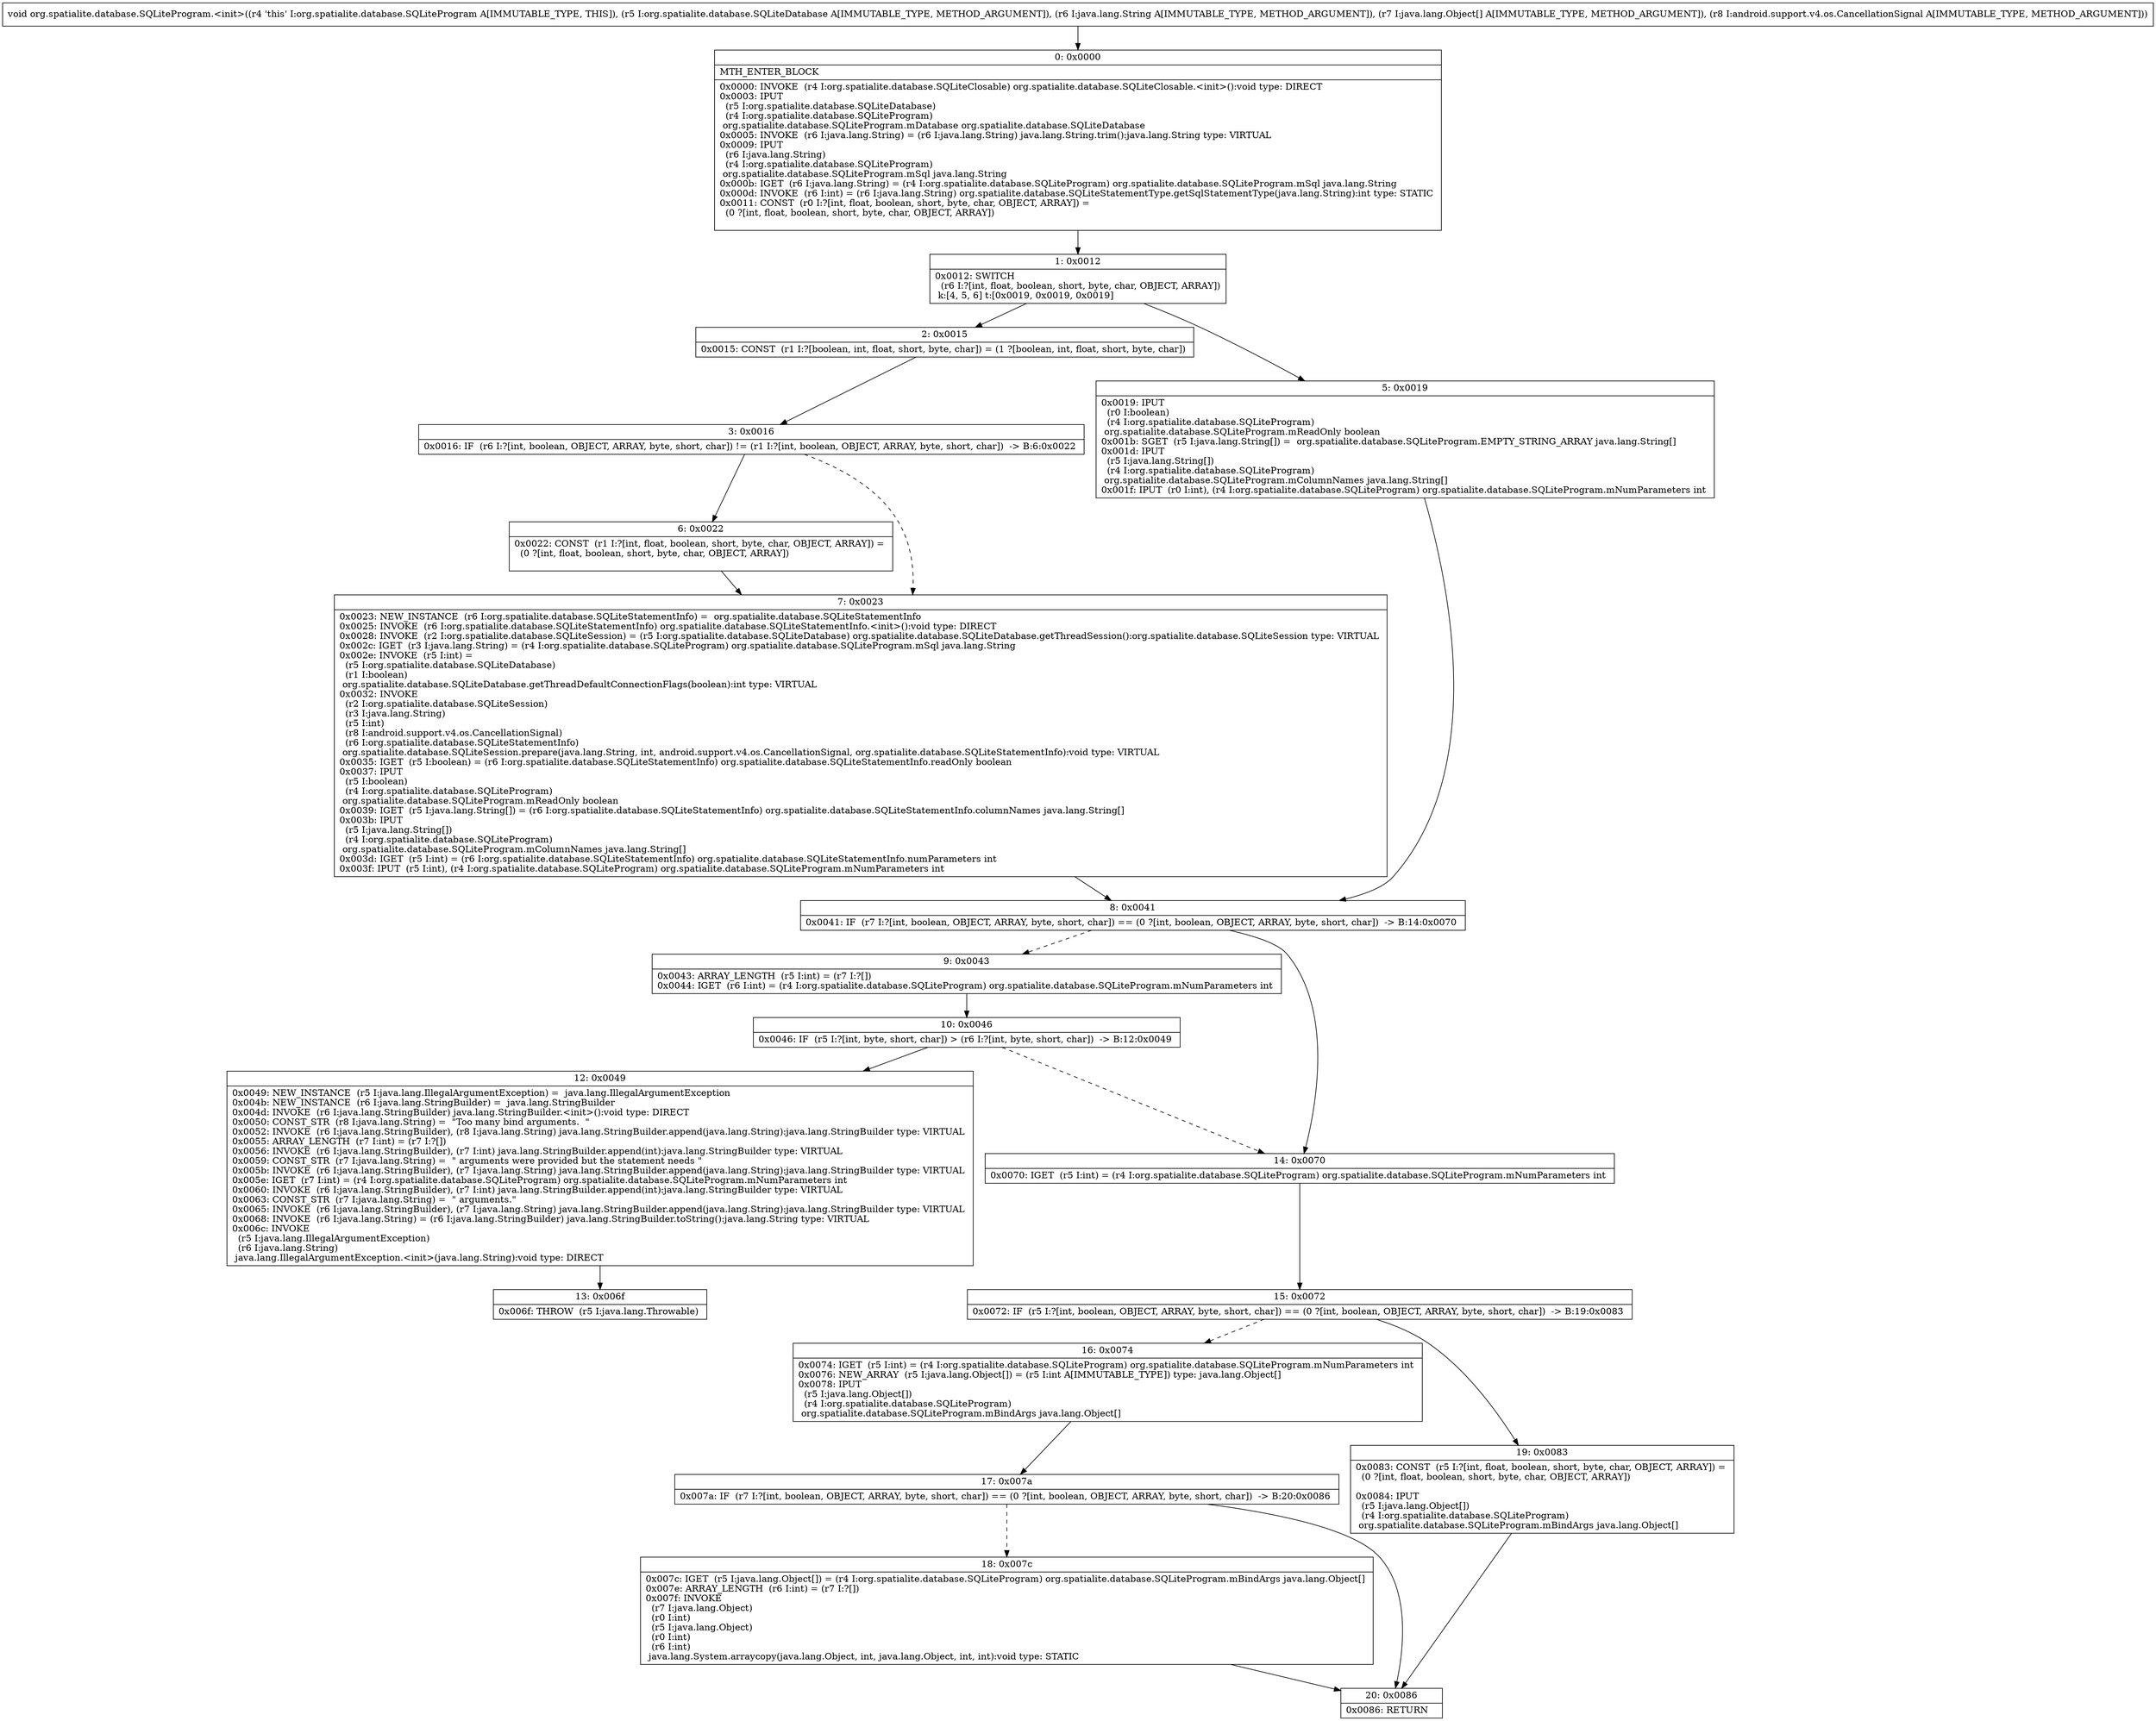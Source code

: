 digraph "CFG fororg.spatialite.database.SQLiteProgram.\<init\>(Lorg\/spatialite\/database\/SQLiteDatabase;Ljava\/lang\/String;[Ljava\/lang\/Object;Landroid\/support\/v4\/os\/CancellationSignal;)V" {
Node_0 [shape=record,label="{0\:\ 0x0000|MTH_ENTER_BLOCK\l|0x0000: INVOKE  (r4 I:org.spatialite.database.SQLiteClosable) org.spatialite.database.SQLiteClosable.\<init\>():void type: DIRECT \l0x0003: IPUT  \l  (r5 I:org.spatialite.database.SQLiteDatabase)\l  (r4 I:org.spatialite.database.SQLiteProgram)\l org.spatialite.database.SQLiteProgram.mDatabase org.spatialite.database.SQLiteDatabase \l0x0005: INVOKE  (r6 I:java.lang.String) = (r6 I:java.lang.String) java.lang.String.trim():java.lang.String type: VIRTUAL \l0x0009: IPUT  \l  (r6 I:java.lang.String)\l  (r4 I:org.spatialite.database.SQLiteProgram)\l org.spatialite.database.SQLiteProgram.mSql java.lang.String \l0x000b: IGET  (r6 I:java.lang.String) = (r4 I:org.spatialite.database.SQLiteProgram) org.spatialite.database.SQLiteProgram.mSql java.lang.String \l0x000d: INVOKE  (r6 I:int) = (r6 I:java.lang.String) org.spatialite.database.SQLiteStatementType.getSqlStatementType(java.lang.String):int type: STATIC \l0x0011: CONST  (r0 I:?[int, float, boolean, short, byte, char, OBJECT, ARRAY]) = \l  (0 ?[int, float, boolean, short, byte, char, OBJECT, ARRAY])\l \l}"];
Node_1 [shape=record,label="{1\:\ 0x0012|0x0012: SWITCH  \l  (r6 I:?[int, float, boolean, short, byte, char, OBJECT, ARRAY])\l k:[4, 5, 6] t:[0x0019, 0x0019, 0x0019] \l}"];
Node_2 [shape=record,label="{2\:\ 0x0015|0x0015: CONST  (r1 I:?[boolean, int, float, short, byte, char]) = (1 ?[boolean, int, float, short, byte, char]) \l}"];
Node_3 [shape=record,label="{3\:\ 0x0016|0x0016: IF  (r6 I:?[int, boolean, OBJECT, ARRAY, byte, short, char]) != (r1 I:?[int, boolean, OBJECT, ARRAY, byte, short, char])  \-\> B:6:0x0022 \l}"];
Node_5 [shape=record,label="{5\:\ 0x0019|0x0019: IPUT  \l  (r0 I:boolean)\l  (r4 I:org.spatialite.database.SQLiteProgram)\l org.spatialite.database.SQLiteProgram.mReadOnly boolean \l0x001b: SGET  (r5 I:java.lang.String[]) =  org.spatialite.database.SQLiteProgram.EMPTY_STRING_ARRAY java.lang.String[] \l0x001d: IPUT  \l  (r5 I:java.lang.String[])\l  (r4 I:org.spatialite.database.SQLiteProgram)\l org.spatialite.database.SQLiteProgram.mColumnNames java.lang.String[] \l0x001f: IPUT  (r0 I:int), (r4 I:org.spatialite.database.SQLiteProgram) org.spatialite.database.SQLiteProgram.mNumParameters int \l}"];
Node_6 [shape=record,label="{6\:\ 0x0022|0x0022: CONST  (r1 I:?[int, float, boolean, short, byte, char, OBJECT, ARRAY]) = \l  (0 ?[int, float, boolean, short, byte, char, OBJECT, ARRAY])\l \l}"];
Node_7 [shape=record,label="{7\:\ 0x0023|0x0023: NEW_INSTANCE  (r6 I:org.spatialite.database.SQLiteStatementInfo) =  org.spatialite.database.SQLiteStatementInfo \l0x0025: INVOKE  (r6 I:org.spatialite.database.SQLiteStatementInfo) org.spatialite.database.SQLiteStatementInfo.\<init\>():void type: DIRECT \l0x0028: INVOKE  (r2 I:org.spatialite.database.SQLiteSession) = (r5 I:org.spatialite.database.SQLiteDatabase) org.spatialite.database.SQLiteDatabase.getThreadSession():org.spatialite.database.SQLiteSession type: VIRTUAL \l0x002c: IGET  (r3 I:java.lang.String) = (r4 I:org.spatialite.database.SQLiteProgram) org.spatialite.database.SQLiteProgram.mSql java.lang.String \l0x002e: INVOKE  (r5 I:int) = \l  (r5 I:org.spatialite.database.SQLiteDatabase)\l  (r1 I:boolean)\l org.spatialite.database.SQLiteDatabase.getThreadDefaultConnectionFlags(boolean):int type: VIRTUAL \l0x0032: INVOKE  \l  (r2 I:org.spatialite.database.SQLiteSession)\l  (r3 I:java.lang.String)\l  (r5 I:int)\l  (r8 I:android.support.v4.os.CancellationSignal)\l  (r6 I:org.spatialite.database.SQLiteStatementInfo)\l org.spatialite.database.SQLiteSession.prepare(java.lang.String, int, android.support.v4.os.CancellationSignal, org.spatialite.database.SQLiteStatementInfo):void type: VIRTUAL \l0x0035: IGET  (r5 I:boolean) = (r6 I:org.spatialite.database.SQLiteStatementInfo) org.spatialite.database.SQLiteStatementInfo.readOnly boolean \l0x0037: IPUT  \l  (r5 I:boolean)\l  (r4 I:org.spatialite.database.SQLiteProgram)\l org.spatialite.database.SQLiteProgram.mReadOnly boolean \l0x0039: IGET  (r5 I:java.lang.String[]) = (r6 I:org.spatialite.database.SQLiteStatementInfo) org.spatialite.database.SQLiteStatementInfo.columnNames java.lang.String[] \l0x003b: IPUT  \l  (r5 I:java.lang.String[])\l  (r4 I:org.spatialite.database.SQLiteProgram)\l org.spatialite.database.SQLiteProgram.mColumnNames java.lang.String[] \l0x003d: IGET  (r5 I:int) = (r6 I:org.spatialite.database.SQLiteStatementInfo) org.spatialite.database.SQLiteStatementInfo.numParameters int \l0x003f: IPUT  (r5 I:int), (r4 I:org.spatialite.database.SQLiteProgram) org.spatialite.database.SQLiteProgram.mNumParameters int \l}"];
Node_8 [shape=record,label="{8\:\ 0x0041|0x0041: IF  (r7 I:?[int, boolean, OBJECT, ARRAY, byte, short, char]) == (0 ?[int, boolean, OBJECT, ARRAY, byte, short, char])  \-\> B:14:0x0070 \l}"];
Node_9 [shape=record,label="{9\:\ 0x0043|0x0043: ARRAY_LENGTH  (r5 I:int) = (r7 I:?[]) \l0x0044: IGET  (r6 I:int) = (r4 I:org.spatialite.database.SQLiteProgram) org.spatialite.database.SQLiteProgram.mNumParameters int \l}"];
Node_10 [shape=record,label="{10\:\ 0x0046|0x0046: IF  (r5 I:?[int, byte, short, char]) \> (r6 I:?[int, byte, short, char])  \-\> B:12:0x0049 \l}"];
Node_12 [shape=record,label="{12\:\ 0x0049|0x0049: NEW_INSTANCE  (r5 I:java.lang.IllegalArgumentException) =  java.lang.IllegalArgumentException \l0x004b: NEW_INSTANCE  (r6 I:java.lang.StringBuilder) =  java.lang.StringBuilder \l0x004d: INVOKE  (r6 I:java.lang.StringBuilder) java.lang.StringBuilder.\<init\>():void type: DIRECT \l0x0050: CONST_STR  (r8 I:java.lang.String) =  \"Too many bind arguments.  \" \l0x0052: INVOKE  (r6 I:java.lang.StringBuilder), (r8 I:java.lang.String) java.lang.StringBuilder.append(java.lang.String):java.lang.StringBuilder type: VIRTUAL \l0x0055: ARRAY_LENGTH  (r7 I:int) = (r7 I:?[]) \l0x0056: INVOKE  (r6 I:java.lang.StringBuilder), (r7 I:int) java.lang.StringBuilder.append(int):java.lang.StringBuilder type: VIRTUAL \l0x0059: CONST_STR  (r7 I:java.lang.String) =  \" arguments were provided but the statement needs \" \l0x005b: INVOKE  (r6 I:java.lang.StringBuilder), (r7 I:java.lang.String) java.lang.StringBuilder.append(java.lang.String):java.lang.StringBuilder type: VIRTUAL \l0x005e: IGET  (r7 I:int) = (r4 I:org.spatialite.database.SQLiteProgram) org.spatialite.database.SQLiteProgram.mNumParameters int \l0x0060: INVOKE  (r6 I:java.lang.StringBuilder), (r7 I:int) java.lang.StringBuilder.append(int):java.lang.StringBuilder type: VIRTUAL \l0x0063: CONST_STR  (r7 I:java.lang.String) =  \" arguments.\" \l0x0065: INVOKE  (r6 I:java.lang.StringBuilder), (r7 I:java.lang.String) java.lang.StringBuilder.append(java.lang.String):java.lang.StringBuilder type: VIRTUAL \l0x0068: INVOKE  (r6 I:java.lang.String) = (r6 I:java.lang.StringBuilder) java.lang.StringBuilder.toString():java.lang.String type: VIRTUAL \l0x006c: INVOKE  \l  (r5 I:java.lang.IllegalArgumentException)\l  (r6 I:java.lang.String)\l java.lang.IllegalArgumentException.\<init\>(java.lang.String):void type: DIRECT \l}"];
Node_13 [shape=record,label="{13\:\ 0x006f|0x006f: THROW  (r5 I:java.lang.Throwable) \l}"];
Node_14 [shape=record,label="{14\:\ 0x0070|0x0070: IGET  (r5 I:int) = (r4 I:org.spatialite.database.SQLiteProgram) org.spatialite.database.SQLiteProgram.mNumParameters int \l}"];
Node_15 [shape=record,label="{15\:\ 0x0072|0x0072: IF  (r5 I:?[int, boolean, OBJECT, ARRAY, byte, short, char]) == (0 ?[int, boolean, OBJECT, ARRAY, byte, short, char])  \-\> B:19:0x0083 \l}"];
Node_16 [shape=record,label="{16\:\ 0x0074|0x0074: IGET  (r5 I:int) = (r4 I:org.spatialite.database.SQLiteProgram) org.spatialite.database.SQLiteProgram.mNumParameters int \l0x0076: NEW_ARRAY  (r5 I:java.lang.Object[]) = (r5 I:int A[IMMUTABLE_TYPE]) type: java.lang.Object[] \l0x0078: IPUT  \l  (r5 I:java.lang.Object[])\l  (r4 I:org.spatialite.database.SQLiteProgram)\l org.spatialite.database.SQLiteProgram.mBindArgs java.lang.Object[] \l}"];
Node_17 [shape=record,label="{17\:\ 0x007a|0x007a: IF  (r7 I:?[int, boolean, OBJECT, ARRAY, byte, short, char]) == (0 ?[int, boolean, OBJECT, ARRAY, byte, short, char])  \-\> B:20:0x0086 \l}"];
Node_18 [shape=record,label="{18\:\ 0x007c|0x007c: IGET  (r5 I:java.lang.Object[]) = (r4 I:org.spatialite.database.SQLiteProgram) org.spatialite.database.SQLiteProgram.mBindArgs java.lang.Object[] \l0x007e: ARRAY_LENGTH  (r6 I:int) = (r7 I:?[]) \l0x007f: INVOKE  \l  (r7 I:java.lang.Object)\l  (r0 I:int)\l  (r5 I:java.lang.Object)\l  (r0 I:int)\l  (r6 I:int)\l java.lang.System.arraycopy(java.lang.Object, int, java.lang.Object, int, int):void type: STATIC \l}"];
Node_19 [shape=record,label="{19\:\ 0x0083|0x0083: CONST  (r5 I:?[int, float, boolean, short, byte, char, OBJECT, ARRAY]) = \l  (0 ?[int, float, boolean, short, byte, char, OBJECT, ARRAY])\l \l0x0084: IPUT  \l  (r5 I:java.lang.Object[])\l  (r4 I:org.spatialite.database.SQLiteProgram)\l org.spatialite.database.SQLiteProgram.mBindArgs java.lang.Object[] \l}"];
Node_20 [shape=record,label="{20\:\ 0x0086|0x0086: RETURN   \l}"];
MethodNode[shape=record,label="{void org.spatialite.database.SQLiteProgram.\<init\>((r4 'this' I:org.spatialite.database.SQLiteProgram A[IMMUTABLE_TYPE, THIS]), (r5 I:org.spatialite.database.SQLiteDatabase A[IMMUTABLE_TYPE, METHOD_ARGUMENT]), (r6 I:java.lang.String A[IMMUTABLE_TYPE, METHOD_ARGUMENT]), (r7 I:java.lang.Object[] A[IMMUTABLE_TYPE, METHOD_ARGUMENT]), (r8 I:android.support.v4.os.CancellationSignal A[IMMUTABLE_TYPE, METHOD_ARGUMENT])) }"];
MethodNode -> Node_0;
Node_0 -> Node_1;
Node_1 -> Node_2;
Node_1 -> Node_5;
Node_2 -> Node_3;
Node_3 -> Node_6;
Node_3 -> Node_7[style=dashed];
Node_5 -> Node_8;
Node_6 -> Node_7;
Node_7 -> Node_8;
Node_8 -> Node_9[style=dashed];
Node_8 -> Node_14;
Node_9 -> Node_10;
Node_10 -> Node_12;
Node_10 -> Node_14[style=dashed];
Node_12 -> Node_13;
Node_14 -> Node_15;
Node_15 -> Node_16[style=dashed];
Node_15 -> Node_19;
Node_16 -> Node_17;
Node_17 -> Node_18[style=dashed];
Node_17 -> Node_20;
Node_18 -> Node_20;
Node_19 -> Node_20;
}

